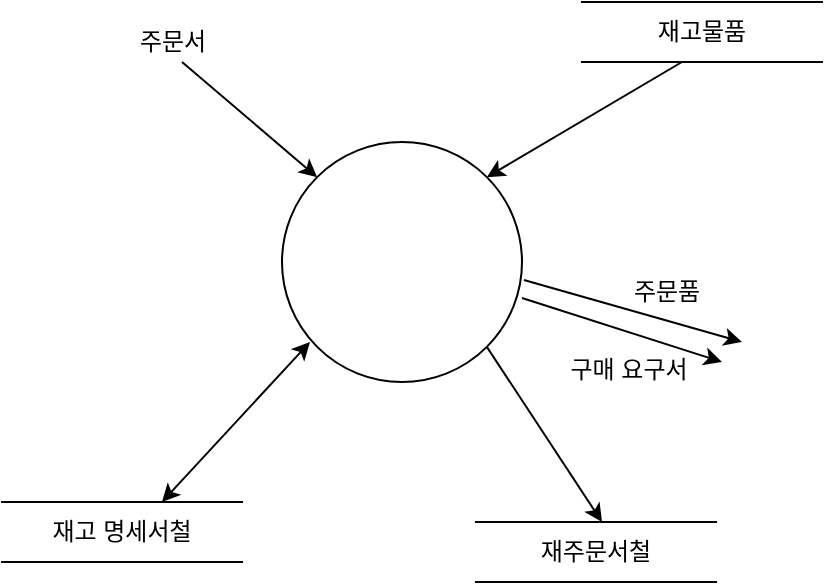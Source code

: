 <mxfile version="13.7.8" type="device" pages="8"><diagram id="mKujE1DkUEeuUCx0jVPS" name="배경도"><mxGraphModel dx="619" dy="698" grid="1" gridSize="10" guides="1" tooltips="1" connect="1" arrows="1" fold="1" page="1" pageScale="1" pageWidth="827" pageHeight="1169" math="0" shadow="0"><root><mxCell id="0"/><mxCell id="1" parent="0"/><mxCell id="_rl1SsN4vQnapkFbluA0-1" value="" style="ellipse;whiteSpace=wrap;html=1;aspect=fixed;" vertex="1" parent="1"><mxGeometry x="400" y="200" width="120" height="120" as="geometry"/></mxCell><mxCell id="_rl1SsN4vQnapkFbluA0-2" value="" style="endArrow=classic;html=1;entryX=0;entryY=0;entryDx=0;entryDy=0;" edge="1" parent="1" target="_rl1SsN4vQnapkFbluA0-1"><mxGeometry width="50" height="50" relative="1" as="geometry"><mxPoint x="350" y="160" as="sourcePoint"/><mxPoint x="400" y="150" as="targetPoint"/></mxGeometry></mxCell><mxCell id="_rl1SsN4vQnapkFbluA0-3" value="" style="endArrow=classic;html=1;entryX=1;entryY=0;entryDx=0;entryDy=0;" edge="1" parent="1" target="_rl1SsN4vQnapkFbluA0-1"><mxGeometry width="50" height="50" relative="1" as="geometry"><mxPoint x="600" y="160" as="sourcePoint"/><mxPoint x="610" y="140" as="targetPoint"/></mxGeometry></mxCell><mxCell id="_rl1SsN4vQnapkFbluA0-5" value="" style="endArrow=classic;html=1;exitX=1;exitY=1;exitDx=0;exitDy=0;" edge="1" parent="1" source="_rl1SsN4vQnapkFbluA0-1"><mxGeometry width="50" height="50" relative="1" as="geometry"><mxPoint x="510" y="410" as="sourcePoint"/><mxPoint x="560" y="390" as="targetPoint"/></mxGeometry></mxCell><mxCell id="_rl1SsN4vQnapkFbluA0-6" value="" style="endArrow=classic;html=1;" edge="1" parent="1"><mxGeometry width="50" height="50" relative="1" as="geometry"><mxPoint x="520" y="278" as="sourcePoint"/><mxPoint x="620" y="310" as="targetPoint"/></mxGeometry></mxCell><mxCell id="_rl1SsN4vQnapkFbluA0-7" value="" style="endArrow=classic;html=1;exitX=1.008;exitY=0.575;exitDx=0;exitDy=0;exitPerimeter=0;" edge="1" parent="1" source="_rl1SsN4vQnapkFbluA0-1"><mxGeometry width="50" height="50" relative="1" as="geometry"><mxPoint x="580" y="270" as="sourcePoint"/><mxPoint x="630" y="300" as="targetPoint"/></mxGeometry></mxCell><mxCell id="_rl1SsN4vQnapkFbluA0-8" value="" style="endArrow=classic;startArrow=classic;html=1;" edge="1" parent="1"><mxGeometry width="50" height="50" relative="1" as="geometry"><mxPoint x="340" y="380" as="sourcePoint"/><mxPoint x="414" y="300" as="targetPoint"/></mxGeometry></mxCell><mxCell id="_rl1SsN4vQnapkFbluA0-9" value="주문서" style="text;html=1;align=center;verticalAlign=middle;resizable=0;points=[];autosize=1;" vertex="1" parent="1"><mxGeometry x="320" y="140" width="50" height="20" as="geometry"/></mxCell><mxCell id="_rl1SsN4vQnapkFbluA0-10" value="주문품" style="text;html=1;align=center;verticalAlign=middle;resizable=0;points=[];autosize=1;" vertex="1" parent="1"><mxGeometry x="567" y="265" width="50" height="20" as="geometry"/></mxCell><mxCell id="_rl1SsN4vQnapkFbluA0-11" value="구매 요구서" style="text;html=1;align=center;verticalAlign=middle;resizable=0;points=[];autosize=1;" vertex="1" parent="1"><mxGeometry x="533" y="304" width="80" height="20" as="geometry"/></mxCell><mxCell id="_rl1SsN4vQnapkFbluA0-12" value="재고물품" style="shape=partialRectangle;whiteSpace=wrap;html=1;left=0;right=0;fillColor=none;" vertex="1" parent="1"><mxGeometry x="550" y="130" width="120" height="30" as="geometry"/></mxCell><mxCell id="_rl1SsN4vQnapkFbluA0-13" value="재주문서철" style="shape=partialRectangle;whiteSpace=wrap;html=1;left=0;right=0;fillColor=none;" vertex="1" parent="1"><mxGeometry x="497" y="390" width="120" height="30" as="geometry"/></mxCell><mxCell id="_rl1SsN4vQnapkFbluA0-14" value="재고 명세서철" style="shape=partialRectangle;whiteSpace=wrap;html=1;left=0;right=0;fillColor=none;" vertex="1" parent="1"><mxGeometry x="260" y="380" width="120" height="30" as="geometry"/></mxCell></root></mxGraphModel></diagram><diagram id="Fdhx6MLd4cdd4rN7TBpW" name="분할 전 -1"><mxGraphModel dx="438" dy="494" grid="1" gridSize="10" guides="1" tooltips="1" connect="1" arrows="1" fold="1" page="1" pageScale="1" pageWidth="827" pageHeight="1169" math="0" shadow="0"><root><mxCell id="QNbzTfabpixtjyRjTRwQ-0"/><mxCell id="QNbzTfabpixtjyRjTRwQ-1" parent="QNbzTfabpixtjyRjTRwQ-0"/><mxCell id="un-kOf6PIA-03jbTCcnE-0" value="1.주문서 확인" style="ellipse;whiteSpace=wrap;html=1;aspect=fixed;" vertex="1" parent="QNbzTfabpixtjyRjTRwQ-1"><mxGeometry x="160" y="80" width="80" height="80" as="geometry"/></mxCell><mxCell id="un-kOf6PIA-03jbTCcnE-6" value="" style="endArrow=classic;html=1;entryX=0;entryY=0;entryDx=0;entryDy=0;" edge="1" parent="QNbzTfabpixtjyRjTRwQ-1" target="un-kOf6PIA-03jbTCcnE-0"><mxGeometry width="50" height="50" relative="1" as="geometry"><mxPoint x="110" y="50" as="sourcePoint"/><mxPoint x="160" y="40" as="targetPoint"/></mxGeometry></mxCell><mxCell id="un-kOf6PIA-03jbTCcnE-7" value="" style="endArrow=classic;html=1;exitX=0.968;exitY=0.319;exitDx=0;exitDy=0;exitPerimeter=0;" edge="1" parent="QNbzTfabpixtjyRjTRwQ-1" source="un-kOf6PIA-03jbTCcnE-0"><mxGeometry width="50" height="50" relative="1" as="geometry"><mxPoint x="250" y="110" as="sourcePoint"/><mxPoint x="300" y="60" as="targetPoint"/></mxGeometry></mxCell><mxCell id="un-kOf6PIA-03jbTCcnE-8" value="" style="endArrow=classic;html=1;exitX=1.027;exitY=0.613;exitDx=0;exitDy=0;exitPerimeter=0;" edge="1" parent="QNbzTfabpixtjyRjTRwQ-1" source="un-kOf6PIA-03jbTCcnE-0"><mxGeometry width="50" height="50" relative="1" as="geometry"><mxPoint x="270" y="200" as="sourcePoint"/><mxPoint x="330" y="170" as="targetPoint"/></mxGeometry></mxCell><mxCell id="un-kOf6PIA-03jbTCcnE-26" value="주문서" style="text;html=1;align=center;verticalAlign=middle;resizable=0;points=[];autosize=1;" vertex="1" parent="QNbzTfabpixtjyRjTRwQ-1"><mxGeometry x="90" y="30" width="50" height="20" as="geometry"/></mxCell><mxCell id="un-kOf6PIA-03jbTCcnE-27" value="부적합한 주문서" style="text;html=1;align=center;verticalAlign=middle;resizable=0;points=[];autosize=1;" vertex="1" parent="QNbzTfabpixtjyRjTRwQ-1"><mxGeometry x="250" y="40" width="100" height="20" as="geometry"/></mxCell><mxCell id="un-kOf6PIA-03jbTCcnE-28" value="(적합한) 주문서" style="text;html=1;align=center;verticalAlign=middle;resizable=0;points=[];autosize=1;" vertex="1" parent="QNbzTfabpixtjyRjTRwQ-1"><mxGeometry x="250" y="170" width="100" height="20" as="geometry"/></mxCell></root></mxGraphModel></diagram><diagram id="OQG9OXXKJ5TPdmiy92mR" name="분할 전-"><mxGraphModel dx="526" dy="593" grid="1" gridSize="10" guides="1" tooltips="1" connect="1" arrows="1" fold="1" page="1" pageScale="1" pageWidth="827" pageHeight="1169" math="0" shadow="0"><root><mxCell id="6umLX-JHfco0J4KpDQY4-0"/><mxCell id="6umLX-JHfco0J4KpDQY4-1" parent="6umLX-JHfco0J4KpDQY4-0"/><mxCell id="4ka0ei-gOsR0PztDf716-0" value="2,재고물품&lt;br&gt;출하" style="ellipse;whiteSpace=wrap;html=1;aspect=fixed;" vertex="1" parent="6umLX-JHfco0J4KpDQY4-1"><mxGeometry x="230" y="180" width="80" height="80" as="geometry"/></mxCell><mxCell id="4ka0ei-gOsR0PztDf716-1" value="" style="endArrow=classic;html=1;entryX=0;entryY=0;entryDx=0;entryDy=0;" edge="1" parent="6umLX-JHfco0J4KpDQY4-1" target="4ka0ei-gOsR0PztDf716-0"><mxGeometry width="50" height="50" relative="1" as="geometry"><mxPoint x="180" y="160" as="sourcePoint"/><mxPoint x="230" y="130" as="targetPoint"/></mxGeometry></mxCell><mxCell id="4ka0ei-gOsR0PztDf716-2" value="" style="endArrow=classic;html=1;entryX=-0.017;entryY=0.378;entryDx=0;entryDy=0;entryPerimeter=0;" edge="1" parent="6umLX-JHfco0J4KpDQY4-1" target="4ka0ei-gOsR0PztDf716-0"><mxGeometry width="50" height="50" relative="1" as="geometry"><mxPoint x="170" y="200" as="sourcePoint"/><mxPoint x="210" y="210" as="targetPoint"/></mxGeometry></mxCell><mxCell id="4ka0ei-gOsR0PztDf716-3" value="" style="endArrow=classic;html=1;exitX=-0.013;exitY=0.75;exitDx=0;exitDy=0;exitPerimeter=0;" edge="1" parent="6umLX-JHfco0J4KpDQY4-1" source="4ka0ei-gOsR0PztDf716-0"><mxGeometry width="50" height="50" relative="1" as="geometry"><mxPoint x="179" y="320" as="sourcePoint"/><mxPoint x="180" y="280" as="targetPoint"/></mxGeometry></mxCell><mxCell id="4ka0ei-gOsR0PztDf716-4" value="" style="endArrow=classic;html=1;exitX=0.218;exitY=0.966;exitDx=0;exitDy=0;exitPerimeter=0;" edge="1" parent="6umLX-JHfco0J4KpDQY4-1" source="4ka0ei-gOsR0PztDf716-0"><mxGeometry width="50" height="50" relative="1" as="geometry"><mxPoint x="238.96" y="250" as="sourcePoint"/><mxPoint x="190" y="310" as="targetPoint"/></mxGeometry></mxCell><mxCell id="4ka0ei-gOsR0PztDf716-5" value="" style="endArrow=classic;html=1;exitX=0.218;exitY=0.966;exitDx=0;exitDy=0;exitPerimeter=0;" edge="1" parent="6umLX-JHfco0J4KpDQY4-1"><mxGeometry width="50" height="50" relative="1" as="geometry"><mxPoint x="357.44" y="140" as="sourcePoint"/><mxPoint x="300" y="192.72" as="targetPoint"/></mxGeometry></mxCell><mxCell id="4ka0ei-gOsR0PztDf716-6" value="" style="endArrow=classic;html=1;exitX=1;exitY=1;exitDx=0;exitDy=0;" edge="1" parent="6umLX-JHfco0J4KpDQY4-1" source="4ka0ei-gOsR0PztDf716-0"><mxGeometry width="50" height="50" relative="1" as="geometry"><mxPoint x="310" y="239.04" as="sourcePoint"/><mxPoint x="397.84" y="280" as="targetPoint"/></mxGeometry></mxCell><mxCell id="4ka0ei-gOsR0PztDf716-7" value="주문량" style="text;html=1;align=center;verticalAlign=middle;resizable=0;points=[];autosize=1;" vertex="1" parent="6umLX-JHfco0J4KpDQY4-1"><mxGeometry x="153" y="140" width="50" height="20" as="geometry"/></mxCell><mxCell id="4ka0ei-gOsR0PztDf716-8" value="물품번호" style="text;html=1;align=center;verticalAlign=middle;resizable=0;points=[];autosize=1;" vertex="1" parent="6umLX-JHfco0J4KpDQY4-1"><mxGeometry x="130" y="180" width="60" height="20" as="geometry"/></mxCell><mxCell id="4ka0ei-gOsR0PztDf716-9" value="물품번호" style="text;html=1;align=center;verticalAlign=middle;resizable=0;points=[];autosize=1;" vertex="1" parent="6umLX-JHfco0J4KpDQY4-1"><mxGeometry x="143" y="250" width="60" height="20" as="geometry"/></mxCell><mxCell id="4ka0ei-gOsR0PztDf716-10" value="출하량" style="text;html=1;align=center;verticalAlign=middle;resizable=0;points=[];autosize=1;" vertex="1" parent="6umLX-JHfco0J4KpDQY4-1"><mxGeometry x="190" y="310" width="50" height="20" as="geometry"/></mxCell><mxCell id="4ka0ei-gOsR0PztDf716-11" value="출하물품" style="text;html=1;align=center;verticalAlign=middle;resizable=0;points=[];autosize=1;" vertex="1" parent="6umLX-JHfco0J4KpDQY4-1"><mxGeometry x="330" y="280" width="60" height="20" as="geometry"/></mxCell><mxCell id="4ka0ei-gOsR0PztDf716-12" value="재고물품" style="shape=partialRectangle;whiteSpace=wrap;html=1;left=0;right=0;fillColor=none;" vertex="1" parent="6umLX-JHfco0J4KpDQY4-1"><mxGeometry x="315" y="110" width="90" height="30" as="geometry"/></mxCell></root></mxGraphModel></diagram><diagram id="NY84s2xPZGOW0uYZpX-J" name="분할 전-3"><mxGraphModel dx="526" dy="593" grid="1" gridSize="10" guides="1" tooltips="1" connect="1" arrows="1" fold="1" page="1" pageScale="1" pageWidth="827" pageHeight="1169" math="0" shadow="0"><root><mxCell id="AZ0buGLX0gD61RaEWJws-0"/><mxCell id="AZ0buGLX0gD61RaEWJws-1" parent="AZ0buGLX0gD61RaEWJws-0"/><mxCell id="aoz-ANCmEjCrQ1yLNlLF-0" value="3.주문품 포장" style="ellipse;whiteSpace=wrap;html=1;aspect=fixed;" vertex="1" parent="AZ0buGLX0gD61RaEWJws-1"><mxGeometry x="160" y="267" width="80" height="80" as="geometry"/></mxCell><mxCell id="aoz-ANCmEjCrQ1yLNlLF-1" value="" style="endArrow=classic;html=1;exitX=1;exitY=0.5;exitDx=0;exitDy=0;" edge="1" parent="AZ0buGLX0gD61RaEWJws-1" source="aoz-ANCmEjCrQ1yLNlLF-0"><mxGeometry width="50" height="50" relative="1" as="geometry"><mxPoint x="260" y="317" as="sourcePoint"/><mxPoint x="320" y="327" as="targetPoint"/></mxGeometry></mxCell><mxCell id="aoz-ANCmEjCrQ1yLNlLF-2" value="" style="endArrow=classic;html=1;entryX=0.042;entryY=0.231;entryDx=0;entryDy=0;entryPerimeter=0;" edge="1" parent="AZ0buGLX0gD61RaEWJws-1" target="aoz-ANCmEjCrQ1yLNlLF-0"><mxGeometry width="50" height="50" relative="1" as="geometry"><mxPoint x="90" y="247" as="sourcePoint"/><mxPoint x="130" y="217" as="targetPoint"/></mxGeometry></mxCell><mxCell id="aoz-ANCmEjCrQ1yLNlLF-3" value="출하물품" style="text;html=1;align=center;verticalAlign=middle;resizable=0;points=[];autosize=1;" vertex="1" parent="AZ0buGLX0gD61RaEWJws-1"><mxGeometry x="60" y="220" width="60" height="20" as="geometry"/></mxCell><mxCell id="aoz-ANCmEjCrQ1yLNlLF-4" value="포장한 물품" style="text;html=1;align=center;verticalAlign=middle;resizable=0;points=[];autosize=1;" vertex="1" parent="AZ0buGLX0gD61RaEWJws-1"><mxGeometry x="260" y="330" width="80" height="20" as="geometry"/></mxCell></root></mxGraphModel></diagram><diagram id="f-Rt39Bt1IFGfIwGaCVR" name="분할 전-4"><mxGraphModel dx="526" dy="593" grid="1" gridSize="10" guides="1" tooltips="1" connect="1" arrows="1" fold="1" page="1" pageScale="1" pageWidth="827" pageHeight="1169" math="0" shadow="0"><root><mxCell id="FlWROaBaDPbHhqkbfssB-0"/><mxCell id="FlWROaBaDPbHhqkbfssB-1" parent="FlWROaBaDPbHhqkbfssB-0"/><mxCell id="dEnUzdkWtt09lZuYkFoF-0" value="4.주문품 발송" style="ellipse;whiteSpace=wrap;html=1;aspect=fixed;" vertex="1" parent="FlWROaBaDPbHhqkbfssB-1"><mxGeometry x="285" y="247" width="80" height="80" as="geometry"/></mxCell><mxCell id="dEnUzdkWtt09lZuYkFoF-1" value="" style="endArrow=classic;html=1;entryX=0;entryY=0;entryDx=0;entryDy=0;" edge="1" parent="FlWROaBaDPbHhqkbfssB-1"><mxGeometry width="50" height="50" relative="1" as="geometry"><mxPoint x="223.28" y="237" as="sourcePoint"/><mxPoint x="284.996" y="278.716" as="targetPoint"/></mxGeometry></mxCell><mxCell id="dEnUzdkWtt09lZuYkFoF-2" value="" style="endArrow=classic;html=1;entryX=-0.012;entryY=0.688;entryDx=0;entryDy=0;entryPerimeter=0;" edge="1" parent="FlWROaBaDPbHhqkbfssB-1" target="dEnUzdkWtt09lZuYkFoF-0"><mxGeometry width="50" height="50" relative="1" as="geometry"><mxPoint x="215" y="327" as="sourcePoint"/><mxPoint x="270.716" y="338.716" as="targetPoint"/></mxGeometry></mxCell><mxCell id="dEnUzdkWtt09lZuYkFoF-3" value="" style="endArrow=classic;html=1;exitX=1;exitY=1;exitDx=0;exitDy=0;" edge="1" parent="FlWROaBaDPbHhqkbfssB-1"><mxGeometry width="50" height="50" relative="1" as="geometry"><mxPoint x="365.004" y="295.284" as="sourcePoint"/><mxPoint x="464.56" y="327" as="targetPoint"/></mxGeometry></mxCell><mxCell id="dEnUzdkWtt09lZuYkFoF-4" value="주문품" style="text;html=1;align=center;verticalAlign=middle;resizable=0;points=[];autosize=1;" vertex="1" parent="FlWROaBaDPbHhqkbfssB-1"><mxGeometry x="380" y="320" width="50" height="20" as="geometry"/></mxCell><mxCell id="dEnUzdkWtt09lZuYkFoF-5" value="고객이름, 주소" style="text;html=1;align=center;verticalAlign=middle;resizable=0;points=[];autosize=1;" vertex="1" parent="FlWROaBaDPbHhqkbfssB-1"><mxGeometry x="170" y="330" width="90" height="20" as="geometry"/></mxCell><mxCell id="dEnUzdkWtt09lZuYkFoF-6" value="포장한 물품" style="text;html=1;align=center;verticalAlign=middle;resizable=0;points=[];autosize=1;" vertex="1" parent="FlWROaBaDPbHhqkbfssB-1"><mxGeometry x="185" y="210" width="80" height="20" as="geometry"/></mxCell></root></mxGraphModel></diagram><diagram id="0eLi81e4FgP0mHPIQCwP" name="분할 전-5"><mxGraphModel dx="526" dy="593" grid="1" gridSize="10" guides="1" tooltips="1" connect="1" arrows="1" fold="1" page="1" pageScale="1" pageWidth="827" pageHeight="1169" math="0" shadow="0"><root><mxCell id="IagsUm_ywhEhVXW6ZiOk-0"/><mxCell id="IagsUm_ywhEhVXW6ZiOk-1" parent="IagsUm_ywhEhVXW6ZiOk-0"/><mxCell id="XmY1x8mtKU_X1Q8RSIfh-0" value="5.재고 명세서&lt;br&gt;수정" style="ellipse;whiteSpace=wrap;html=1;aspect=fixed;" vertex="1" parent="IagsUm_ywhEhVXW6ZiOk-1"><mxGeometry x="220" y="240" width="80" height="80" as="geometry"/></mxCell><mxCell id="XmY1x8mtKU_X1Q8RSIfh-1" value="" style="endArrow=classic;html=1;entryX=0;entryY=0;entryDx=0;entryDy=0;" edge="1" parent="IagsUm_ywhEhVXW6ZiOk-1" target="XmY1x8mtKU_X1Q8RSIfh-0"><mxGeometry width="50" height="50" relative="1" as="geometry"><mxPoint x="170" y="210" as="sourcePoint"/><mxPoint x="210" y="190" as="targetPoint"/></mxGeometry></mxCell><mxCell id="XmY1x8mtKU_X1Q8RSIfh-2" value="" style="endArrow=classic;html=1;entryX=0.013;entryY=0.701;entryDx=0;entryDy=0;entryPerimeter=0;" edge="1" parent="IagsUm_ywhEhVXW6ZiOk-1" target="XmY1x8mtKU_X1Q8RSIfh-0"><mxGeometry width="50" height="50" relative="1" as="geometry"><mxPoint x="140" y="280" as="sourcePoint"/><mxPoint x="170" y="280" as="targetPoint"/></mxGeometry></mxCell><mxCell id="XmY1x8mtKU_X1Q8RSIfh-3" value="" style="endArrow=classic;html=1;exitX=0.983;exitY=0.643;exitDx=0;exitDy=0;exitPerimeter=0;" edge="1" parent="IagsUm_ywhEhVXW6ZiOk-1" source="XmY1x8mtKU_X1Q8RSIfh-0"><mxGeometry width="50" height="50" relative="1" as="geometry"><mxPoint x="350" y="305" as="sourcePoint"/><mxPoint x="370" y="330" as="targetPoint"/></mxGeometry></mxCell><mxCell id="XmY1x8mtKU_X1Q8RSIfh-4" value="출하량" style="text;html=1;align=center;verticalAlign=middle;resizable=0;points=[];autosize=1;" vertex="1" parent="IagsUm_ywhEhVXW6ZiOk-1"><mxGeometry x="140" y="190" width="50" height="20" as="geometry"/></mxCell><mxCell id="XmY1x8mtKU_X1Q8RSIfh-5" value="물품번호" style="text;html=1;align=center;verticalAlign=middle;resizable=0;points=[];autosize=1;" vertex="1" parent="IagsUm_ywhEhVXW6ZiOk-1"><mxGeometry x="100" y="260" width="60" height="20" as="geometry"/></mxCell><mxCell id="XmY1x8mtKU_X1Q8RSIfh-6" value="재고 명세서철" style="shape=partialRectangle;whiteSpace=wrap;html=1;left=0;right=0;fillColor=none;" vertex="1" parent="IagsUm_ywhEhVXW6ZiOk-1"><mxGeometry x="340" y="335" width="90" height="30" as="geometry"/></mxCell></root></mxGraphModel></diagram><diagram id="PMdRhZFy1SBVql1DP5tW" name="분할 전-6"><mxGraphModel dx="526" dy="593" grid="1" gridSize="10" guides="1" tooltips="1" connect="1" arrows="1" fold="1" page="1" pageScale="1" pageWidth="827" pageHeight="1169" math="0" shadow="0"><root><mxCell id="xZkDwBV2uNRF0uKqzAAq-0"/><mxCell id="xZkDwBV2uNRF0uKqzAAq-1" parent="xZkDwBV2uNRF0uKqzAAq-0"/><mxCell id="KmxNn9aOU3DrASYIXC6h-0" value="6,재고물품&lt;br&gt;보충" style="ellipse;whiteSpace=wrap;html=1;aspect=fixed;" vertex="1" parent="xZkDwBV2uNRF0uKqzAAq-1"><mxGeometry x="250" y="230" width="80" height="80" as="geometry"/></mxCell><mxCell id="KmxNn9aOU3DrASYIXC6h-1" value="" style="endArrow=classic;html=1;entryX=0;entryY=0;entryDx=0;entryDy=0;" edge="1" parent="xZkDwBV2uNRF0uKqzAAq-1"><mxGeometry width="50" height="50" relative="1" as="geometry"><mxPoint x="188.28" y="220" as="sourcePoint"/><mxPoint x="249.996" y="261.716" as="targetPoint"/></mxGeometry></mxCell><mxCell id="KmxNn9aOU3DrASYIXC6h-2" value="" style="endArrow=classic;html=1;entryX=-0.012;entryY=0.688;entryDx=0;entryDy=0;entryPerimeter=0;" edge="1" parent="xZkDwBV2uNRF0uKqzAAq-1"><mxGeometry width="50" height="50" relative="1" as="geometry"><mxPoint x="180" y="310" as="sourcePoint"/><mxPoint x="249.04" y="285.04" as="targetPoint"/></mxGeometry></mxCell><mxCell id="KmxNn9aOU3DrASYIXC6h-3" value="" style="endArrow=classic;html=1;exitX=1;exitY=1;exitDx=0;exitDy=0;" edge="1" parent="xZkDwBV2uNRF0uKqzAAq-1"><mxGeometry width="50" height="50" relative="1" as="geometry"><mxPoint x="330.004" y="278.284" as="sourcePoint"/><mxPoint x="429.56" y="310" as="targetPoint"/></mxGeometry></mxCell><mxCell id="KmxNn9aOU3DrASYIXC6h-4" value="구매 요구서" style="text;html=1;align=center;verticalAlign=middle;resizable=0;points=[];autosize=1;" vertex="1" parent="xZkDwBV2uNRF0uKqzAAq-1"><mxGeometry x="360" y="310" width="80" height="20" as="geometry"/></mxCell><mxCell id="KmxNn9aOU3DrASYIXC6h-5" value="재고 명세서철" style="shape=partialRectangle;whiteSpace=wrap;html=1;left=0;right=0;fillColor=none;" vertex="1" parent="xZkDwBV2uNRF0uKqzAAq-1"><mxGeometry x="140" y="190" width="90" height="30" as="geometry"/></mxCell><mxCell id="KmxNn9aOU3DrASYIXC6h-6" value="재주문서철" style="shape=partialRectangle;whiteSpace=wrap;html=1;left=0;right=0;fillColor=none;" vertex="1" parent="xZkDwBV2uNRF0uKqzAAq-1"><mxGeometry x="148" y="310" width="90" height="30" as="geometry"/></mxCell></root></mxGraphModel></diagram><diagram id="gPDxjRh5rm2_k6wG9G3S" name="분할 후"><mxGraphModel dx="526" dy="593" grid="1" gridSize="10" guides="1" tooltips="1" connect="1" arrows="1" fold="1" page="1" pageScale="1" pageWidth="827" pageHeight="1169" math="0" shadow="0"><root><mxCell id="xPx2pLfFYhfLHCv_odAm-0"/><mxCell id="xPx2pLfFYhfLHCv_odAm-1" parent="xPx2pLfFYhfLHCv_odAm-0"/><mxCell id="-0_LiTqwfest6CFLyj2D-0" value="1.주문서 확인" style="ellipse;whiteSpace=wrap;html=1;aspect=fixed;" vertex="1" parent="xPx2pLfFYhfLHCv_odAm-1"><mxGeometry x="160" y="80" width="80" height="80" as="geometry"/></mxCell><mxCell id="-0_LiTqwfest6CFLyj2D-1" value="" style="endArrow=classic;html=1;entryX=0;entryY=0;entryDx=0;entryDy=0;" edge="1" parent="xPx2pLfFYhfLHCv_odAm-1" target="-0_LiTqwfest6CFLyj2D-0"><mxGeometry width="50" height="50" relative="1" as="geometry"><mxPoint x="110" y="50" as="sourcePoint"/><mxPoint x="160" y="40" as="targetPoint"/></mxGeometry></mxCell><mxCell id="-0_LiTqwfest6CFLyj2D-2" value="" style="endArrow=classic;html=1;exitX=0.588;exitY=-0.012;exitDx=0;exitDy=0;exitPerimeter=0;entryX=0.5;entryY=1;entryDx=0;entryDy=0;entryPerimeter=0;" edge="1" parent="xPx2pLfFYhfLHCv_odAm-1" source="-0_LiTqwfest6CFLyj2D-0" target="-0_LiTqwfest6CFLyj2D-5"><mxGeometry width="50" height="50" relative="1" as="geometry"><mxPoint x="180.0" y="80.0" as="sourcePoint"/><mxPoint x="242.56" y="34.48" as="targetPoint"/></mxGeometry></mxCell><mxCell id="-0_LiTqwfest6CFLyj2D-4" value="주문서" style="text;html=1;align=center;verticalAlign=middle;resizable=0;points=[];autosize=1;" vertex="1" parent="xPx2pLfFYhfLHCv_odAm-1"><mxGeometry x="90" y="30" width="50" height="20" as="geometry"/></mxCell><mxCell id="-0_LiTqwfest6CFLyj2D-5" value="부적합한 주문서" style="text;html=1;align=center;verticalAlign=middle;resizable=0;points=[];autosize=1;" vertex="1" parent="xPx2pLfFYhfLHCv_odAm-1"><mxGeometry x="192.56" y="14.48" width="100" height="20" as="geometry"/></mxCell><mxCell id="32HpUu15wwwvLTqQPq6D-0" value="2,재고물품&lt;br&gt;출하" style="ellipse;whiteSpace=wrap;html=1;aspect=fixed;" vertex="1" parent="xPx2pLfFYhfLHCv_odAm-1"><mxGeometry x="330" y="220" width="80" height="80" as="geometry"/></mxCell><mxCell id="32HpUu15wwwvLTqQPq6D-1" value="" style="endArrow=classic;html=1;entryX=0;entryY=0;entryDx=0;entryDy=0;exitX=0.975;exitY=0.763;exitDx=0;exitDy=0;exitPerimeter=0;" edge="1" parent="xPx2pLfFYhfLHCv_odAm-1" target="32HpUu15wwwvLTqQPq6D-0" source="-0_LiTqwfest6CFLyj2D-0"><mxGeometry width="50" height="50" relative="1" as="geometry"><mxPoint x="280" y="200" as="sourcePoint"/><mxPoint x="330" y="170" as="targetPoint"/></mxGeometry></mxCell><mxCell id="32HpUu15wwwvLTqQPq6D-2" value="" style="endArrow=classic;html=1;entryX=-0.017;entryY=0.378;entryDx=0;entryDy=0;entryPerimeter=0;exitX=0.763;exitY=0.963;exitDx=0;exitDy=0;exitPerimeter=0;" edge="1" parent="xPx2pLfFYhfLHCv_odAm-1" target="32HpUu15wwwvLTqQPq6D-0" source="-0_LiTqwfest6CFLyj2D-0"><mxGeometry width="50" height="50" relative="1" as="geometry"><mxPoint x="270" y="240" as="sourcePoint"/><mxPoint x="310" y="250" as="targetPoint"/></mxGeometry></mxCell><mxCell id="32HpUu15wwwvLTqQPq6D-5" value="" style="endArrow=classic;html=1;exitX=1;exitY=0.5;exitDx=0;exitDy=0;entryX=-0.037;entryY=0.663;entryDx=0;entryDy=0;entryPerimeter=0;" edge="1" parent="xPx2pLfFYhfLHCv_odAm-1" source="32HpUu15wwwvLTqQPq6D-12" target="32HpUu15wwwvLTqQPq6D-0"><mxGeometry width="50" height="50" relative="1" as="geometry"><mxPoint x="192.44" y="310" as="sourcePoint"/><mxPoint x="135" y="362.72" as="targetPoint"/></mxGeometry></mxCell><mxCell id="32HpUu15wwwvLTqQPq6D-7" value="주문수량" style="text;html=1;align=center;verticalAlign=middle;resizable=0;points=[];autosize=1;" vertex="1" parent="xPx2pLfFYhfLHCv_odAm-1"><mxGeometry x="205" y="190" width="60" height="20" as="geometry"/></mxCell><mxCell id="32HpUu15wwwvLTqQPq6D-8" value="물품번호" style="text;html=1;align=center;verticalAlign=middle;resizable=0;points=[];autosize=1;" vertex="1" parent="xPx2pLfFYhfLHCv_odAm-1"><mxGeometry x="270" y="155" width="60" height="20" as="geometry"/></mxCell><mxCell id="32HpUu15wwwvLTqQPq6D-12" value="재고물품" style="shape=partialRectangle;whiteSpace=wrap;html=1;left=0;right=0;fillColor=none;" vertex="1" parent="xPx2pLfFYhfLHCv_odAm-1"><mxGeometry x="150" y="280" width="90" height="30" as="geometry"/></mxCell><mxCell id="ztEXRy085FSJe8FQqMuK-0" value="3.주문품 포장" style="ellipse;whiteSpace=wrap;html=1;aspect=fixed;" vertex="1" parent="xPx2pLfFYhfLHCv_odAm-1"><mxGeometry x="220" y="370.99" width="80" height="80" as="geometry"/></mxCell><mxCell id="ztEXRy085FSJe8FQqMuK-2" value="" style="endArrow=classic;html=1;entryX=0.7;entryY=0.025;entryDx=0;entryDy=0;entryPerimeter=0;" edge="1" parent="xPx2pLfFYhfLHCv_odAm-1" target="ztEXRy085FSJe8FQqMuK-0"><mxGeometry width="50" height="50" relative="1" as="geometry"><mxPoint x="339.615" y="290.005" as="sourcePoint"/><mxPoint x="190" y="320.99" as="targetPoint"/></mxGeometry></mxCell><mxCell id="ztEXRy085FSJe8FQqMuK-3" value="출하된 물품" style="text;html=1;align=center;verticalAlign=middle;resizable=0;points=[];autosize=1;" vertex="1" parent="xPx2pLfFYhfLHCv_odAm-1"><mxGeometry x="310" y="320" width="80" height="20" as="geometry"/></mxCell><mxCell id="1hWFFCcNz4nDxChDLZf0-0" value="4.주문품 발송" style="ellipse;whiteSpace=wrap;html=1;aspect=fixed;" vertex="1" parent="xPx2pLfFYhfLHCv_odAm-1"><mxGeometry x="175" y="530" width="80" height="80" as="geometry"/></mxCell><mxCell id="1hWFFCcNz4nDxChDLZf0-1" value="" style="endArrow=classic;html=1;entryX=0.5;entryY=0;entryDx=0;entryDy=0;exitX=0.225;exitY=0.938;exitDx=0;exitDy=0;exitPerimeter=0;" edge="1" parent="xPx2pLfFYhfLHCv_odAm-1" source="ztEXRy085FSJe8FQqMuK-0" target="1hWFFCcNz4nDxChDLZf0-0"><mxGeometry width="50" height="50" relative="1" as="geometry"><mxPoint x="113.28" y="520" as="sourcePoint"/><mxPoint x="174.996" y="561.716" as="targetPoint"/></mxGeometry></mxCell><mxCell id="1hWFFCcNz4nDxChDLZf0-3" value="" style="endArrow=classic;html=1;exitX=1;exitY=1;exitDx=0;exitDy=0;" edge="1" parent="xPx2pLfFYhfLHCv_odAm-1"><mxGeometry width="50" height="50" relative="1" as="geometry"><mxPoint x="255.004" y="578.284" as="sourcePoint"/><mxPoint x="354.56" y="610" as="targetPoint"/></mxGeometry></mxCell><mxCell id="1hWFFCcNz4nDxChDLZf0-4" value="주문품" style="text;html=1;align=center;verticalAlign=middle;resizable=0;points=[];autosize=1;" vertex="1" parent="xPx2pLfFYhfLHCv_odAm-1"><mxGeometry x="270" y="603" width="50" height="20" as="geometry"/></mxCell><mxCell id="1hWFFCcNz4nDxChDLZf0-5" value="고객이름, 주소" style="text;html=1;align=center;verticalAlign=middle;resizable=0;points=[];autosize=1;" vertex="1" parent="xPx2pLfFYhfLHCv_odAm-1"><mxGeometry x="60" y="390" width="90" height="20" as="geometry"/></mxCell><mxCell id="1hWFFCcNz4nDxChDLZf0-6" value="포장된 물품" style="text;html=1;align=center;verticalAlign=middle;resizable=0;points=[];autosize=1;" vertex="1" parent="xPx2pLfFYhfLHCv_odAm-1"><mxGeometry x="150" y="480" width="80" height="20" as="geometry"/></mxCell><mxCell id="1hWFFCcNz4nDxChDLZf0-7" value="" style="curved=1;endArrow=classic;html=1;entryX=0.05;entryY=0.25;entryDx=0;entryDy=0;entryPerimeter=0;exitX=0;exitY=0.5;exitDx=0;exitDy=0;" edge="1" parent="xPx2pLfFYhfLHCv_odAm-1" source="-0_LiTqwfest6CFLyj2D-0" target="1hWFFCcNz4nDxChDLZf0-0"><mxGeometry width="50" height="50" relative="1" as="geometry"><mxPoint x="100" y="140" as="sourcePoint"/><mxPoint x="230" y="380" as="targetPoint"/><Array as="points"><mxPoint x="30" y="320"/><mxPoint x="80" y="450"/></Array></mxGeometry></mxCell><mxCell id="H6rO3Lt70zr9wPkU-KGI-0" value="5.재고 명세서&lt;br&gt;수정" style="ellipse;whiteSpace=wrap;html=1;aspect=fixed;" vertex="1" parent="xPx2pLfFYhfLHCv_odAm-1"><mxGeometry x="510" y="350" width="80" height="80" as="geometry"/></mxCell><mxCell id="H6rO3Lt70zr9wPkU-KGI-1" value="" style="endArrow=classic;html=1;entryX=0;entryY=0;entryDx=0;entryDy=0;exitX=1;exitY=0.613;exitDx=0;exitDy=0;exitPerimeter=0;" edge="1" parent="xPx2pLfFYhfLHCv_odAm-1" target="H6rO3Lt70zr9wPkU-KGI-0" source="32HpUu15wwwvLTqQPq6D-0"><mxGeometry width="50" height="50" relative="1" as="geometry"><mxPoint x="460" y="320" as="sourcePoint"/><mxPoint x="500" y="300" as="targetPoint"/></mxGeometry></mxCell><mxCell id="H6rO3Lt70zr9wPkU-KGI-2" value="" style="endArrow=classic;html=1;entryX=-0.025;entryY=0.325;entryDx=0;entryDy=0;entryPerimeter=0;" edge="1" parent="xPx2pLfFYhfLHCv_odAm-1" target="H6rO3Lt70zr9wPkU-KGI-0" source="32HpUu15wwwvLTqQPq6D-0"><mxGeometry width="50" height="50" relative="1" as="geometry"><mxPoint x="430" y="390" as="sourcePoint"/><mxPoint x="460" y="390" as="targetPoint"/></mxGeometry></mxCell><mxCell id="H6rO3Lt70zr9wPkU-KGI-3" value="" style="endArrow=classic;html=1;exitX=0.983;exitY=0.643;exitDx=0;exitDy=0;exitPerimeter=0;entryX=0.5;entryY=1;entryDx=0;entryDy=0;" edge="1" parent="xPx2pLfFYhfLHCv_odAm-1" source="H6rO3Lt70zr9wPkU-KGI-0" target="H6rO3Lt70zr9wPkU-KGI-6"><mxGeometry width="50" height="50" relative="1" as="geometry"><mxPoint x="640" y="415" as="sourcePoint"/><mxPoint x="660" y="440" as="targetPoint"/></mxGeometry></mxCell><mxCell id="H6rO3Lt70zr9wPkU-KGI-4" value="출하수량" style="text;html=1;align=center;verticalAlign=middle;resizable=0;points=[];autosize=1;" vertex="1" parent="xPx2pLfFYhfLHCv_odAm-1"><mxGeometry x="475" y="310" width="60" height="20" as="geometry"/></mxCell><mxCell id="H6rO3Lt70zr9wPkU-KGI-5" value="물품번호" style="text;html=1;align=center;verticalAlign=middle;resizable=0;points=[];autosize=1;" vertex="1" parent="xPx2pLfFYhfLHCv_odAm-1"><mxGeometry x="420" y="360" width="60" height="20" as="geometry"/></mxCell><mxCell id="H6rO3Lt70zr9wPkU-KGI-6" value="재고 명세서철" style="shape=partialRectangle;whiteSpace=wrap;html=1;left=0;right=0;fillColor=none;" vertex="1" parent="xPx2pLfFYhfLHCv_odAm-1"><mxGeometry x="590" y="300" width="90" height="30" as="geometry"/></mxCell><mxCell id="EwQNMXRp-GgNGYY3L00D-0" value="6,재고물품&lt;br&gt;보충" style="ellipse;whiteSpace=wrap;html=1;aspect=fixed;" vertex="1" parent="xPx2pLfFYhfLHCv_odAm-1"><mxGeometry x="650" y="150" width="80" height="80" as="geometry"/></mxCell><mxCell id="EwQNMXRp-GgNGYY3L00D-1" value="" style="endArrow=classic;html=1;entryX=0;entryY=0;entryDx=0;entryDy=0;exitX=1;exitY=1;exitDx=0;exitDy=0;" edge="1" parent="xPx2pLfFYhfLHCv_odAm-1" source="EwQNMXRp-GgNGYY3L00D-5" target="EwQNMXRp-GgNGYY3L00D-0"><mxGeometry width="50" height="50" relative="1" as="geometry"><mxPoint x="558.28" y="140" as="sourcePoint"/><mxPoint x="619.996" y="181.716" as="targetPoint"/></mxGeometry></mxCell><mxCell id="EwQNMXRp-GgNGYY3L00D-2" value="" style="endArrow=classic;html=1;entryX=0.263;entryY=0.975;entryDx=0;entryDy=0;entryPerimeter=0;exitX=0.5;exitY=0;exitDx=0;exitDy=0;" edge="1" parent="xPx2pLfFYhfLHCv_odAm-1" source="H6rO3Lt70zr9wPkU-KGI-6" target="EwQNMXRp-GgNGYY3L00D-0"><mxGeometry width="50" height="50" relative="1" as="geometry"><mxPoint x="550" y="230" as="sourcePoint"/><mxPoint x="619.04" y="205.04" as="targetPoint"/></mxGeometry></mxCell><mxCell id="EwQNMXRp-GgNGYY3L00D-3" value="" style="endArrow=classic;html=1;exitX=0.938;exitY=0.738;exitDx=0;exitDy=0;exitPerimeter=0;" edge="1" parent="xPx2pLfFYhfLHCv_odAm-1" source="EwQNMXRp-GgNGYY3L00D-0"><mxGeometry width="50" height="50" relative="1" as="geometry"><mxPoint x="700.004" y="198.284" as="sourcePoint"/><mxPoint x="799.56" y="230" as="targetPoint"/></mxGeometry></mxCell><mxCell id="EwQNMXRp-GgNGYY3L00D-4" value="구매 요구서" style="text;html=1;align=center;verticalAlign=middle;resizable=0;points=[];autosize=1;" vertex="1" parent="xPx2pLfFYhfLHCv_odAm-1"><mxGeometry x="710" y="230" width="80" height="20" as="geometry"/></mxCell><mxCell id="EwQNMXRp-GgNGYY3L00D-5" value="재주문서철" style="shape=partialRectangle;whiteSpace=wrap;html=1;left=0;right=0;fillColor=none;" vertex="1" parent="xPx2pLfFYhfLHCv_odAm-1"><mxGeometry x="460" y="70" width="90" height="30" as="geometry"/></mxCell><mxCell id="EwQNMXRp-GgNGYY3L00D-7" value="" style="endArrow=classic;html=1;entryX=0;entryY=0.5;entryDx=0;entryDy=0;exitX=1;exitY=0.25;exitDx=0;exitDy=0;exitPerimeter=0;" edge="1" parent="xPx2pLfFYhfLHCv_odAm-1" source="-0_LiTqwfest6CFLyj2D-0" target="EwQNMXRp-GgNGYY3L00D-5"><mxGeometry width="50" height="50" relative="1" as="geometry"><mxPoint x="370" y="230" as="sourcePoint"/><mxPoint x="420" y="180" as="targetPoint"/></mxGeometry></mxCell><mxCell id="EwQNMXRp-GgNGYY3L00D-8" value="고객명, 주소" style="text;html=1;align=center;verticalAlign=middle;resizable=0;points=[];autosize=1;" vertex="1" parent="xPx2pLfFYhfLHCv_odAm-1"><mxGeometry x="300" y="70" width="80" height="20" as="geometry"/></mxCell></root></mxGraphModel></diagram></mxfile>